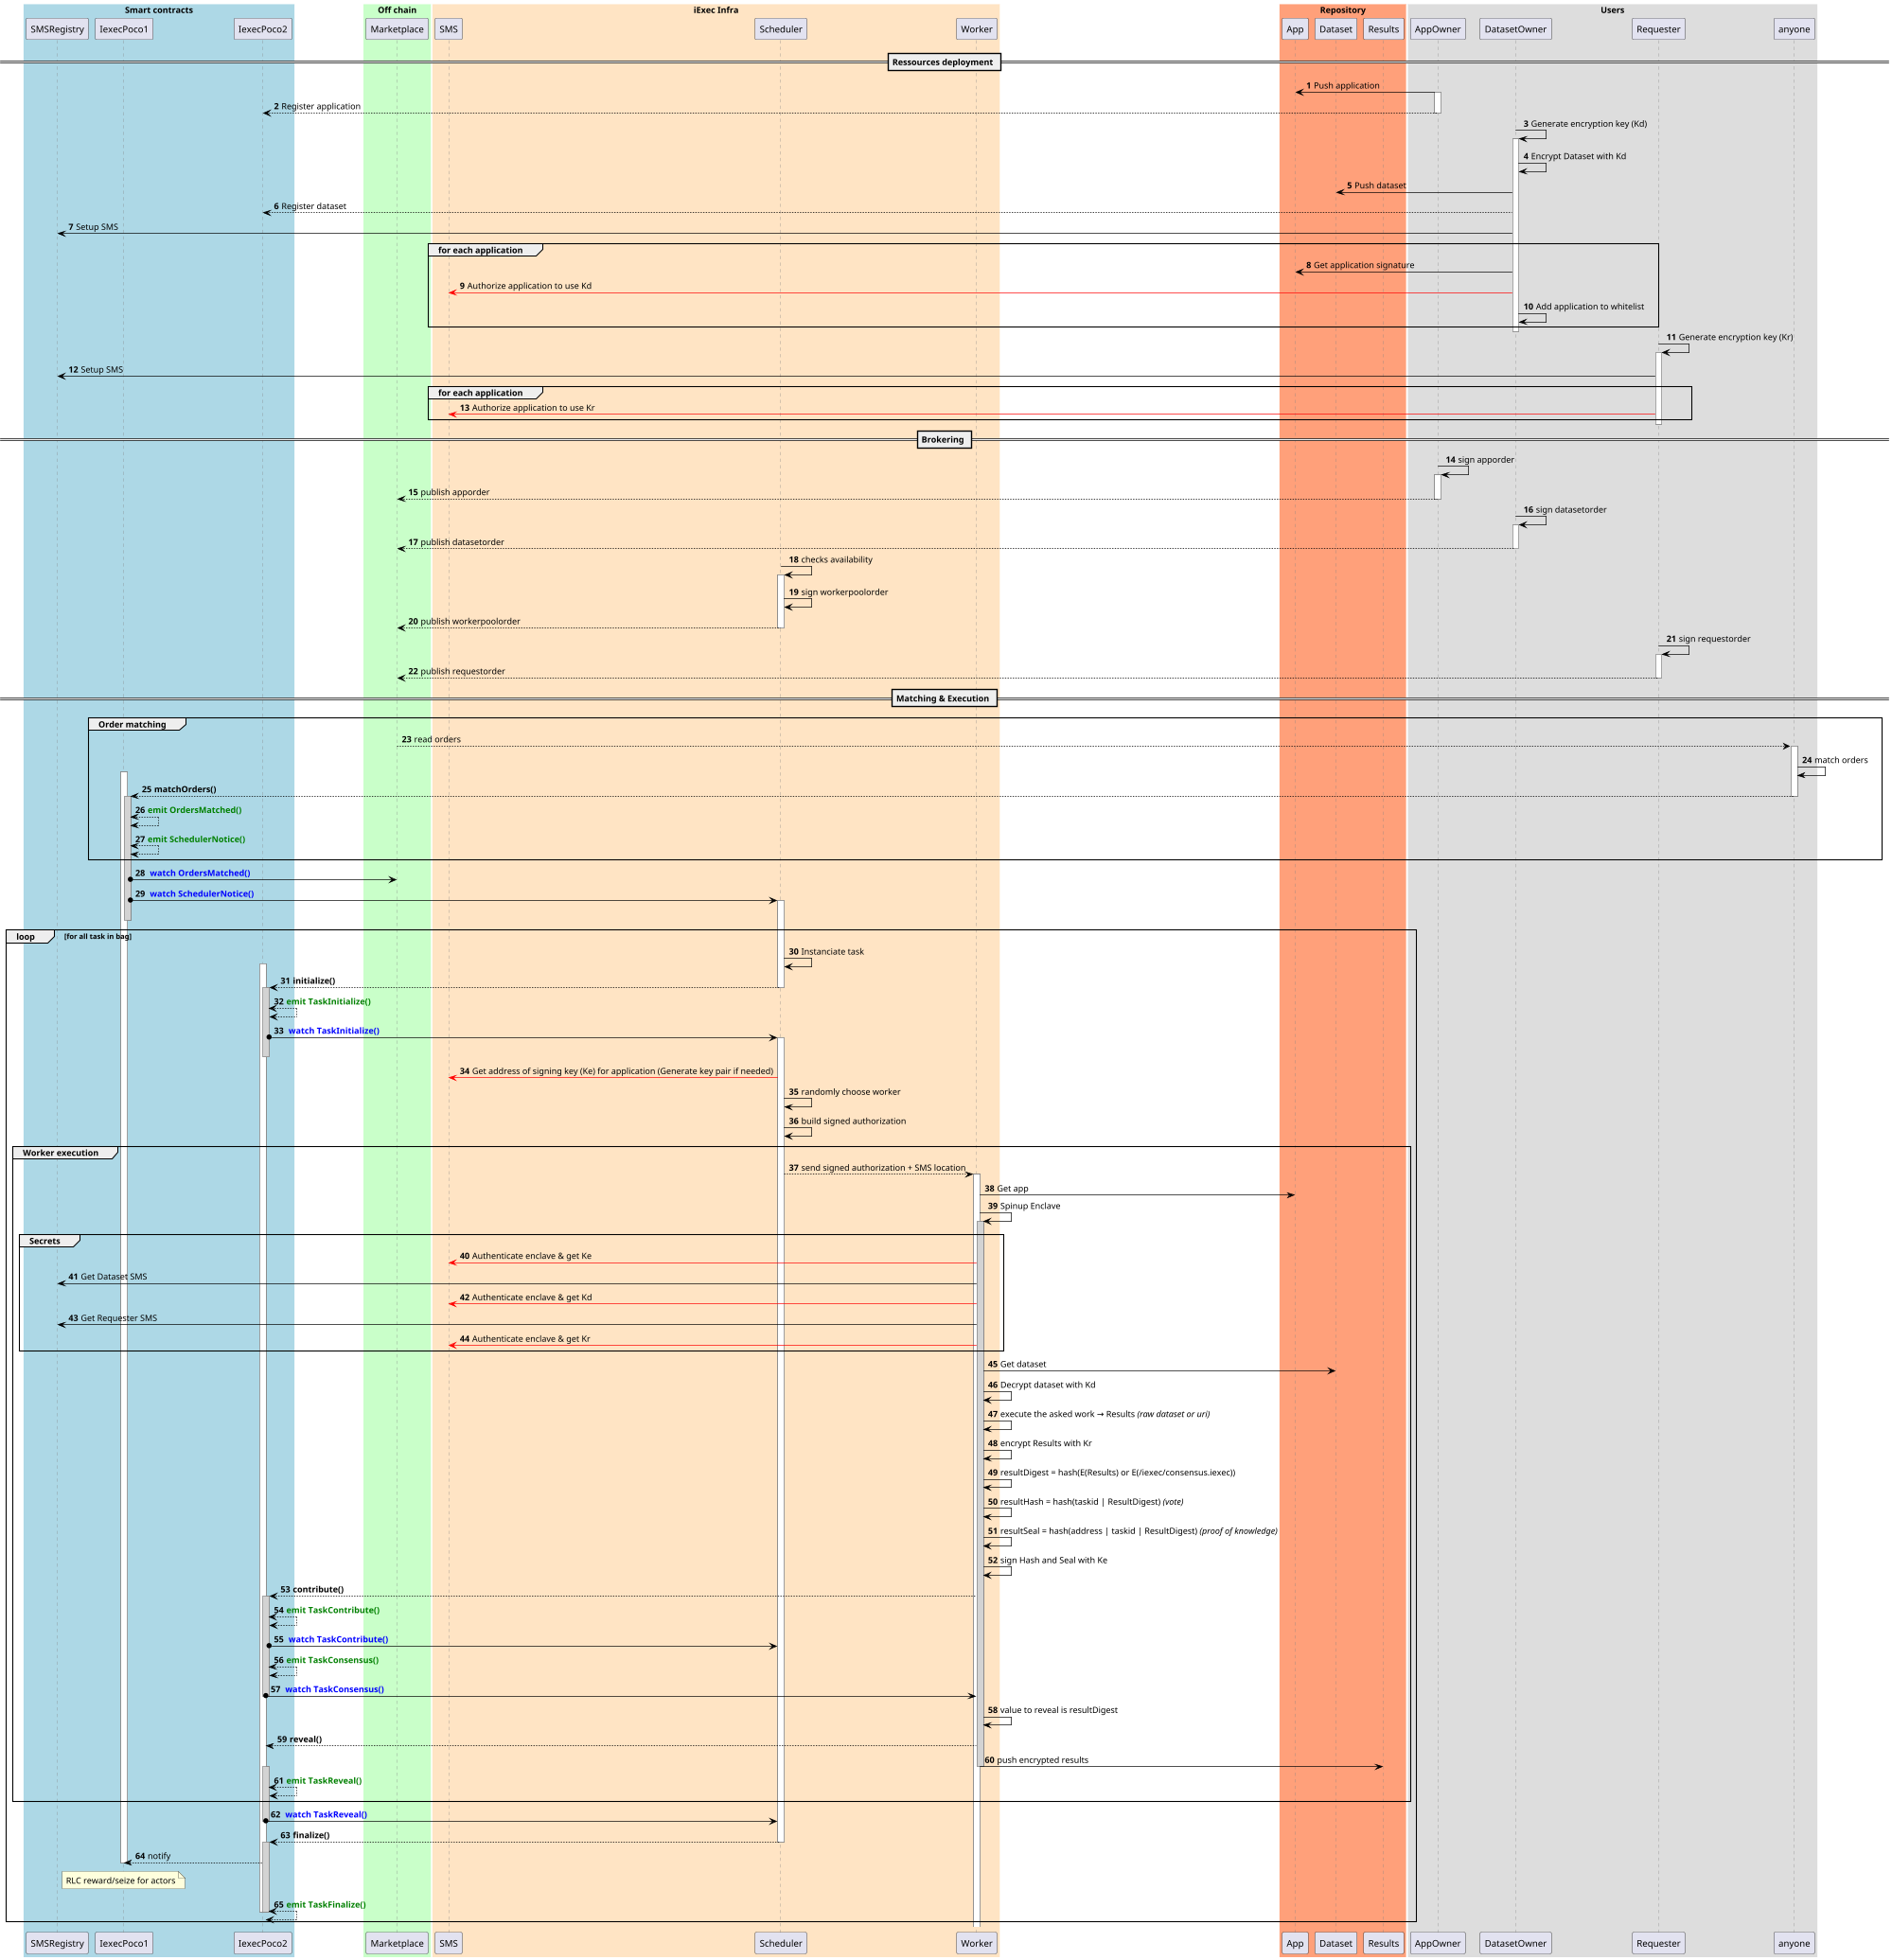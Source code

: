 @startuml
scale 2000 width

skinparam sequence {
	ArrowColor black
	ParticipantBorderColor black
	LifeLineBorderColor grey
	BoxBorderColor white
}

box "Smart contracts" #LightBlue
	participant SMSRegistry
	participant IexecPoco1
	participant IexecPoco2
end box

box "Off chain" #TECHNOLOGY
	participant Marketplace
end box

box "iExec Infra" #Bisque
	participant SMS
	participant Scheduler
	participant Worker
end box

box "Repository" #LightSalmon
	participant App
	participant Dataset
	participant Results
end box

box "Users"
	participant AppOwner
	participant DatasetOwner
	participant Requester
	participant anyone
end box

skinparam sequenceGroupBodyBackgroundColor transparent

autonumber

== Ressources deployment ==

AppOwner -> App : Push application
activate AppOwner
AppOwner --> IexecPoco2 : Register application
deactivate AppOwner

DatasetOwner -> DatasetOwner : Generate encryption key (Kd)
activate DatasetOwner
DatasetOwner -> DatasetOwner : Encrypt Dataset with Kd
DatasetOwner -> Dataset : Push dataset
DatasetOwner --> IexecPoco2 : Register dataset
DatasetOwner -> SMSRegistry : Setup SMS
group for each application
	DatasetOwner -> App : Get application signature
	DatasetOwner -[#red]> SMS : Authorize application to use Kd
	DatasetOwner -> DatasetOwner : Add application to whitelist
end
deactivate DatasetOwner

Requester -> Requester : Generate encryption key (Kr)
activate Requester
Requester -> SMSRegistry : Setup SMS
group for each application
	Requester -[#red]> SMS: Authorize application to use Kr
end
deactivate Requester

== Brokering ==

AppOwner -> AppOwner : sign apporder
activate AppOwner
AppOwner --> Marketplace : publish apporder
deactivate AppOwner

DatasetOwner -> DatasetOwner : sign datasetorder
activate DatasetOwner
DatasetOwner --> Marketplace : publish datasetorder
deactivate DatasetOwner

Scheduler -> Scheduler : checks availability
activate Scheduler
Scheduler -> Scheduler : sign workerpoolorder
Scheduler --> Marketplace : publish workerpoolorder
deactivate Scheduler

Requester -> Requester : sign requestorder
activate Requester
Requester --> Marketplace : publish requestorder
deactivate Requester

== Matching & Execution ==
group Order matching
	Marketplace --> anyone  : read orders
	activate anyone
	anyone -> anyone : match orders
	activate IexecPoco1
	anyone --> IexecPoco1 : <b>matchOrders()
	deactivate anyone
	activate IexecPoco1 #lightgrey
	IexecPoco1 <--> IexecPoco1 : <font color=green><b>emit OrdersMatched()
	IexecPoco1 <--> IexecPoco1 : <font color=green><b>emit SchedulerNotice()
end

IexecPoco1 o-> Marketplace : <font color=blue><b> watch OrdersMatched()
IexecPoco1 o-> Scheduler : <font color=blue><b> watch SchedulerNotice()
activate Scheduler
deactivate IexecPoco1

loop for all task in bag

	Scheduler -> Scheduler : Instanciate task
	activate IexecPoco2
	Scheduler --> IexecPoco2 : <b>initialize()
	deactivate Scheduler
	activate IexecPoco2 #lightgrey
	IexecPoco2 <--> IexecPoco2 : <font color=green><b>emit TaskInitialize()
	IexecPoco2 o-> Scheduler : <font color=blue><b> watch TaskInitialize()
	activate Scheduler
	deactivate IexecPoco2

	Scheduler -[#red]> SMS : Get address of signing key (Ke) for application (Generate key pair if needed)
	Scheduler -> Scheduler : randomly choose worker
	Scheduler -> Scheduler : build signed authorization
	group Worker execution

		Scheduler --> Worker : send signed authorization + SMS location
		activate Worker

		Worker  -> App : Get app

		Worker -> Worker : Spinup Enclave
		activate Worker #lightgrey

		group Secrets
			Worker -[#red]> SMS : Authenticate enclave & get Ke

			Worker -> SMSRegistry : Get Dataset SMS
			Worker -[#red]> SMS : Authenticate enclave & get Kd

			Worker -> SMSRegistry : Get Requester SMS
			Worker -[#red]> SMS : Authenticate enclave & get Kr
		end group

		Worker -> Dataset : Get dataset
		Worker -> Worker : Decrypt dataset with Kd

		Worker -> Worker : execute the asked work → Results //(raw dataset or uri)//
		Worker -> Worker : encrypt Results with Kr
		Worker -> Worker : resultDigest = hash(E(Results) or E(/iexec/consensus.iexec))
		Worker -> Worker : resultHash = hash(taskid | ResultDigest) //(vote)//
		Worker -> Worker : resultSeal = hash(address | taskid | ResultDigest) //(proof of knowledge)//
		Worker -> Worker : sign Hash and Seal with Ke
		Worker --> IexecPoco2 : <b>contribute()
		activate IexecPoco2 #lightgrey
		IexecPoco2 <--> IexecPoco2 : <font color=green><b>emit TaskContribute()
		IexecPoco2 o-> Scheduler : <font color=blue><b> watch TaskContribute()
		IexecPoco2 <--> IexecPoco2 : <font color=green><b>emit TaskConsensus()
		IexecPoco2 o-> Worker : <font color=blue><b> watch TaskConsensus()
		deactivate IexecPoco2
		Worker -> Worker : value to reveal is resultDigest
		Worker --> IexecPoco2 : <b>reveal()
		Worker -> Results : push encrypted results
		deactivate  Worker
		activate IexecPoco2 #lightgrey
		IexecPoco2 <--> IexecPoco2 : <font color=green><b>emit TaskReveal()
		end

	IexecPoco2 o-> Scheduler : <font color=blue><b> watch TaskReveal()
	deactivate IexecPoco2
	Scheduler --> IexecPoco2 : <b>finalize()
	deactivate Scheduler
	activate IexecPoco2 #lightgrey
	IexecPoco2 --> IexecPoco1 : notify
	note over IexecPoco1 : RLC reward/seize for actors
	deactivate IexecPoco1
	IexecPoco2 <--> IexecPoco2 : <font color=green><b>emit TaskFinalize()
	deactivate IexecPoco2
	deactivate IexecPoco2

end
@enduml
